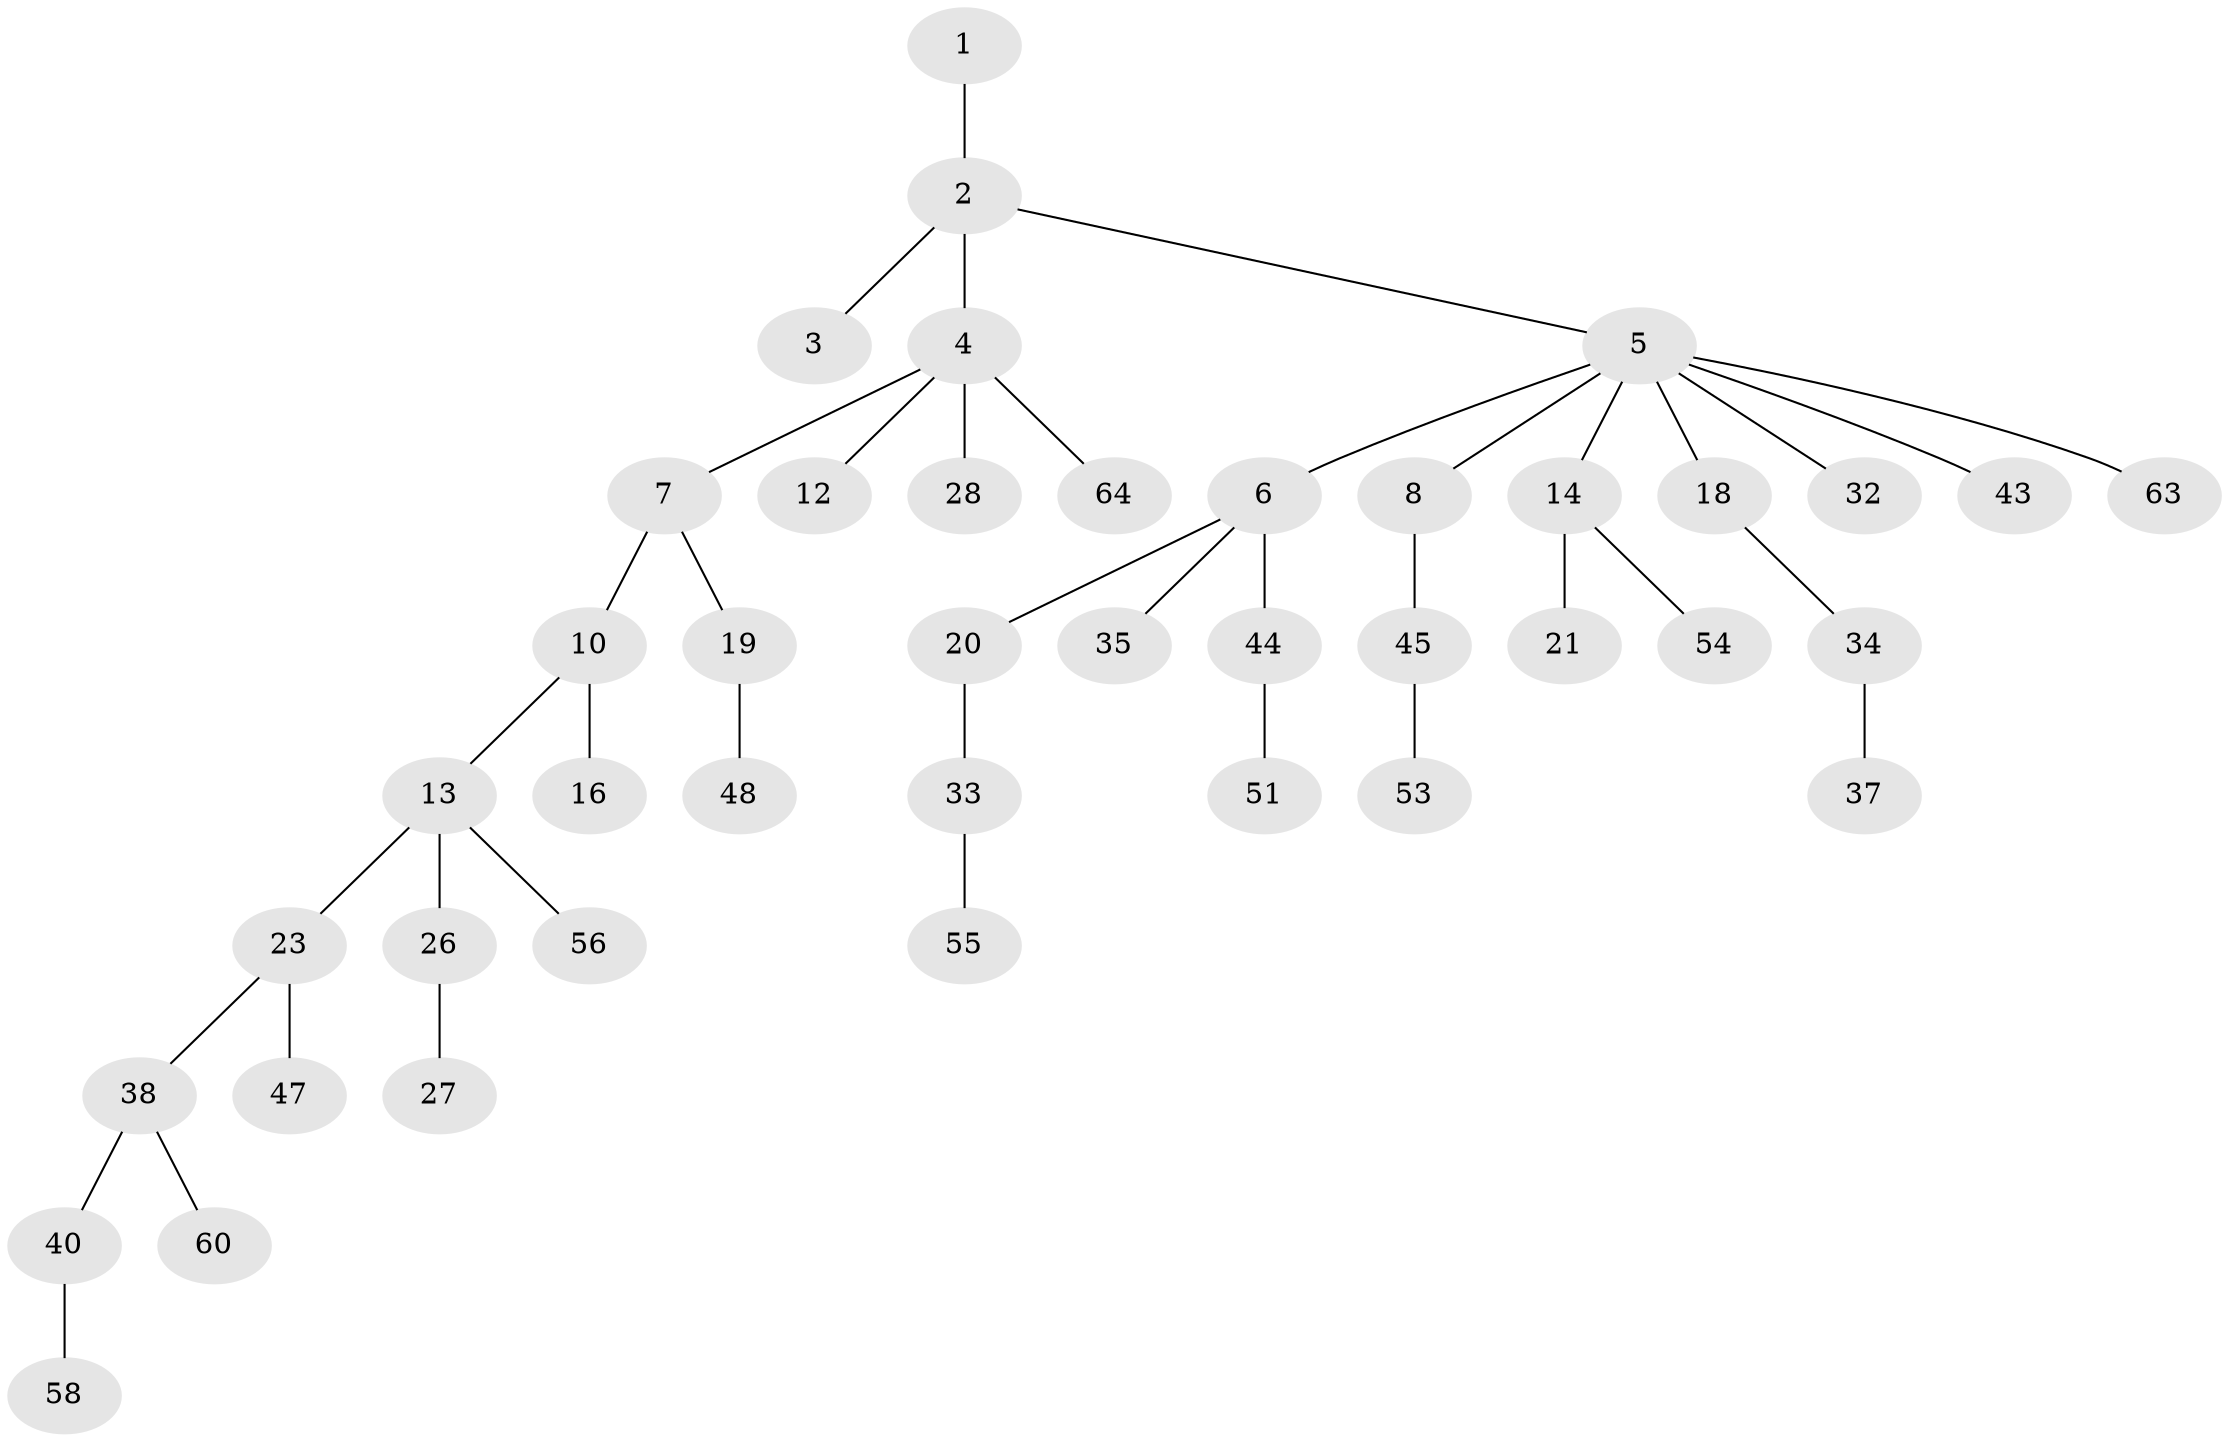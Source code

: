 // Generated by graph-tools (version 1.1) at 2025/52/02/27/25 19:52:12]
// undirected, 42 vertices, 41 edges
graph export_dot {
graph [start="1"]
  node [color=gray90,style=filled];
  1;
  2 [super="+61"];
  3;
  4 [super="+9"];
  5 [super="+17"];
  6 [super="+11"];
  7 [super="+46"];
  8 [super="+42"];
  10 [super="+15"];
  12 [super="+29"];
  13 [super="+22"];
  14 [super="+24"];
  16 [super="+49"];
  18;
  19 [super="+25"];
  20;
  21 [super="+31"];
  23 [super="+39"];
  26 [super="+30"];
  27;
  28;
  32 [super="+50"];
  33 [super="+66"];
  34 [super="+36"];
  35 [super="+65"];
  37;
  38 [super="+41"];
  40 [super="+52"];
  43;
  44;
  45 [super="+57"];
  47;
  48;
  51 [super="+62"];
  53;
  54 [super="+59"];
  55;
  56;
  58;
  60;
  63;
  64;
  1 -- 2;
  2 -- 3;
  2 -- 4;
  2 -- 5;
  4 -- 7;
  4 -- 28;
  4 -- 64;
  4 -- 12;
  5 -- 6;
  5 -- 8;
  5 -- 14;
  5 -- 43;
  5 -- 63;
  5 -- 32;
  5 -- 18;
  6 -- 20;
  6 -- 35;
  6 -- 44;
  7 -- 10;
  7 -- 19;
  8 -- 45;
  10 -- 13;
  10 -- 16;
  13 -- 26;
  13 -- 56;
  13 -- 23;
  14 -- 21;
  14 -- 54;
  18 -- 34;
  19 -- 48;
  20 -- 33;
  23 -- 38;
  23 -- 47;
  26 -- 27;
  33 -- 55;
  34 -- 37;
  38 -- 40;
  38 -- 60;
  40 -- 58;
  44 -- 51;
  45 -- 53;
}
